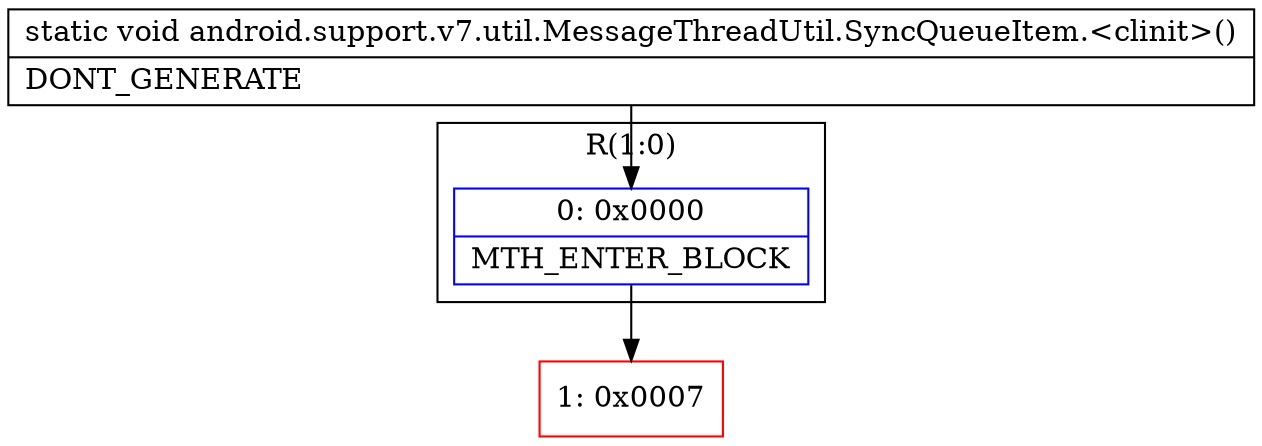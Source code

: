 digraph "CFG forandroid.support.v7.util.MessageThreadUtil.SyncQueueItem.\<clinit\>()V" {
subgraph cluster_Region_427563070 {
label = "R(1:0)";
node [shape=record,color=blue];
Node_0 [shape=record,label="{0\:\ 0x0000|MTH_ENTER_BLOCK\l}"];
}
Node_1 [shape=record,color=red,label="{1\:\ 0x0007}"];
MethodNode[shape=record,label="{static void android.support.v7.util.MessageThreadUtil.SyncQueueItem.\<clinit\>()  | DONT_GENERATE\l}"];
MethodNode -> Node_0;
Node_0 -> Node_1;
}

